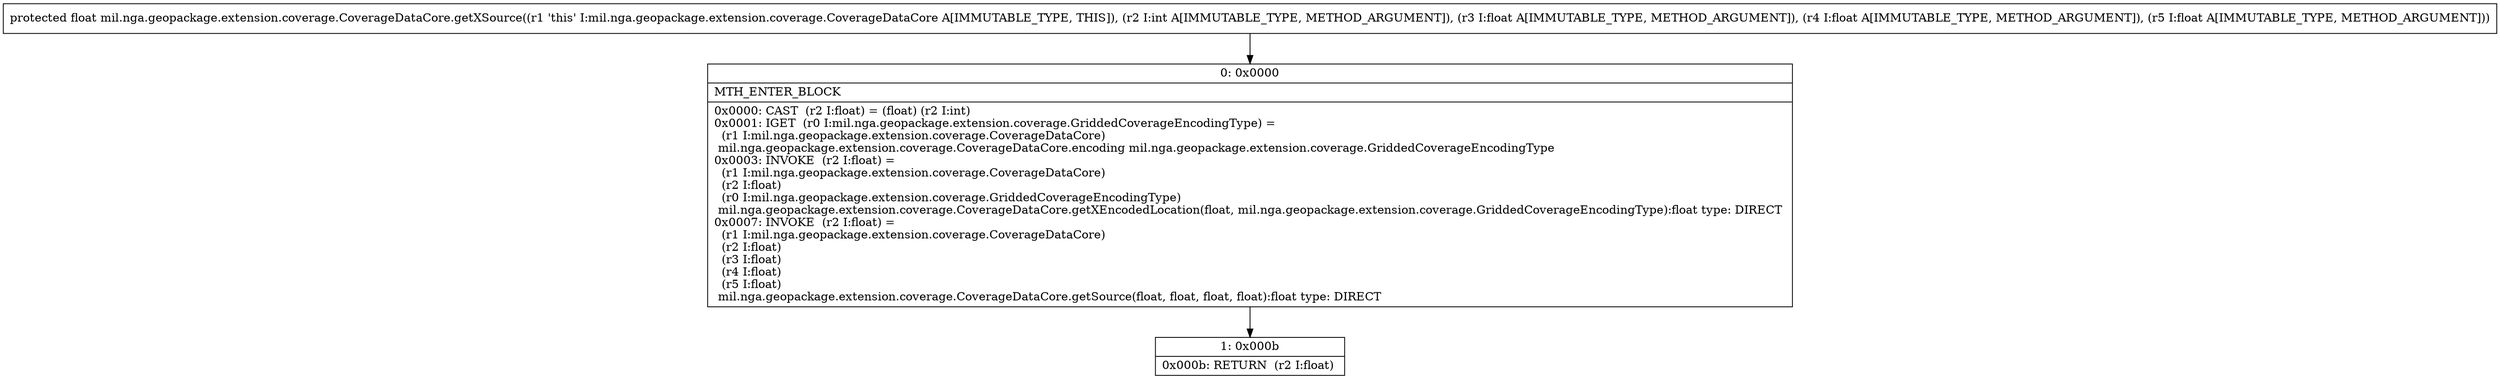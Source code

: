 digraph "CFG formil.nga.geopackage.extension.coverage.CoverageDataCore.getXSource(IFFF)F" {
Node_0 [shape=record,label="{0\:\ 0x0000|MTH_ENTER_BLOCK\l|0x0000: CAST  (r2 I:float) = (float) (r2 I:int) \l0x0001: IGET  (r0 I:mil.nga.geopackage.extension.coverage.GriddedCoverageEncodingType) = \l  (r1 I:mil.nga.geopackage.extension.coverage.CoverageDataCore)\l mil.nga.geopackage.extension.coverage.CoverageDataCore.encoding mil.nga.geopackage.extension.coverage.GriddedCoverageEncodingType \l0x0003: INVOKE  (r2 I:float) = \l  (r1 I:mil.nga.geopackage.extension.coverage.CoverageDataCore)\l  (r2 I:float)\l  (r0 I:mil.nga.geopackage.extension.coverage.GriddedCoverageEncodingType)\l mil.nga.geopackage.extension.coverage.CoverageDataCore.getXEncodedLocation(float, mil.nga.geopackage.extension.coverage.GriddedCoverageEncodingType):float type: DIRECT \l0x0007: INVOKE  (r2 I:float) = \l  (r1 I:mil.nga.geopackage.extension.coverage.CoverageDataCore)\l  (r2 I:float)\l  (r3 I:float)\l  (r4 I:float)\l  (r5 I:float)\l mil.nga.geopackage.extension.coverage.CoverageDataCore.getSource(float, float, float, float):float type: DIRECT \l}"];
Node_1 [shape=record,label="{1\:\ 0x000b|0x000b: RETURN  (r2 I:float) \l}"];
MethodNode[shape=record,label="{protected float mil.nga.geopackage.extension.coverage.CoverageDataCore.getXSource((r1 'this' I:mil.nga.geopackage.extension.coverage.CoverageDataCore A[IMMUTABLE_TYPE, THIS]), (r2 I:int A[IMMUTABLE_TYPE, METHOD_ARGUMENT]), (r3 I:float A[IMMUTABLE_TYPE, METHOD_ARGUMENT]), (r4 I:float A[IMMUTABLE_TYPE, METHOD_ARGUMENT]), (r5 I:float A[IMMUTABLE_TYPE, METHOD_ARGUMENT])) }"];
MethodNode -> Node_0;
Node_0 -> Node_1;
}

